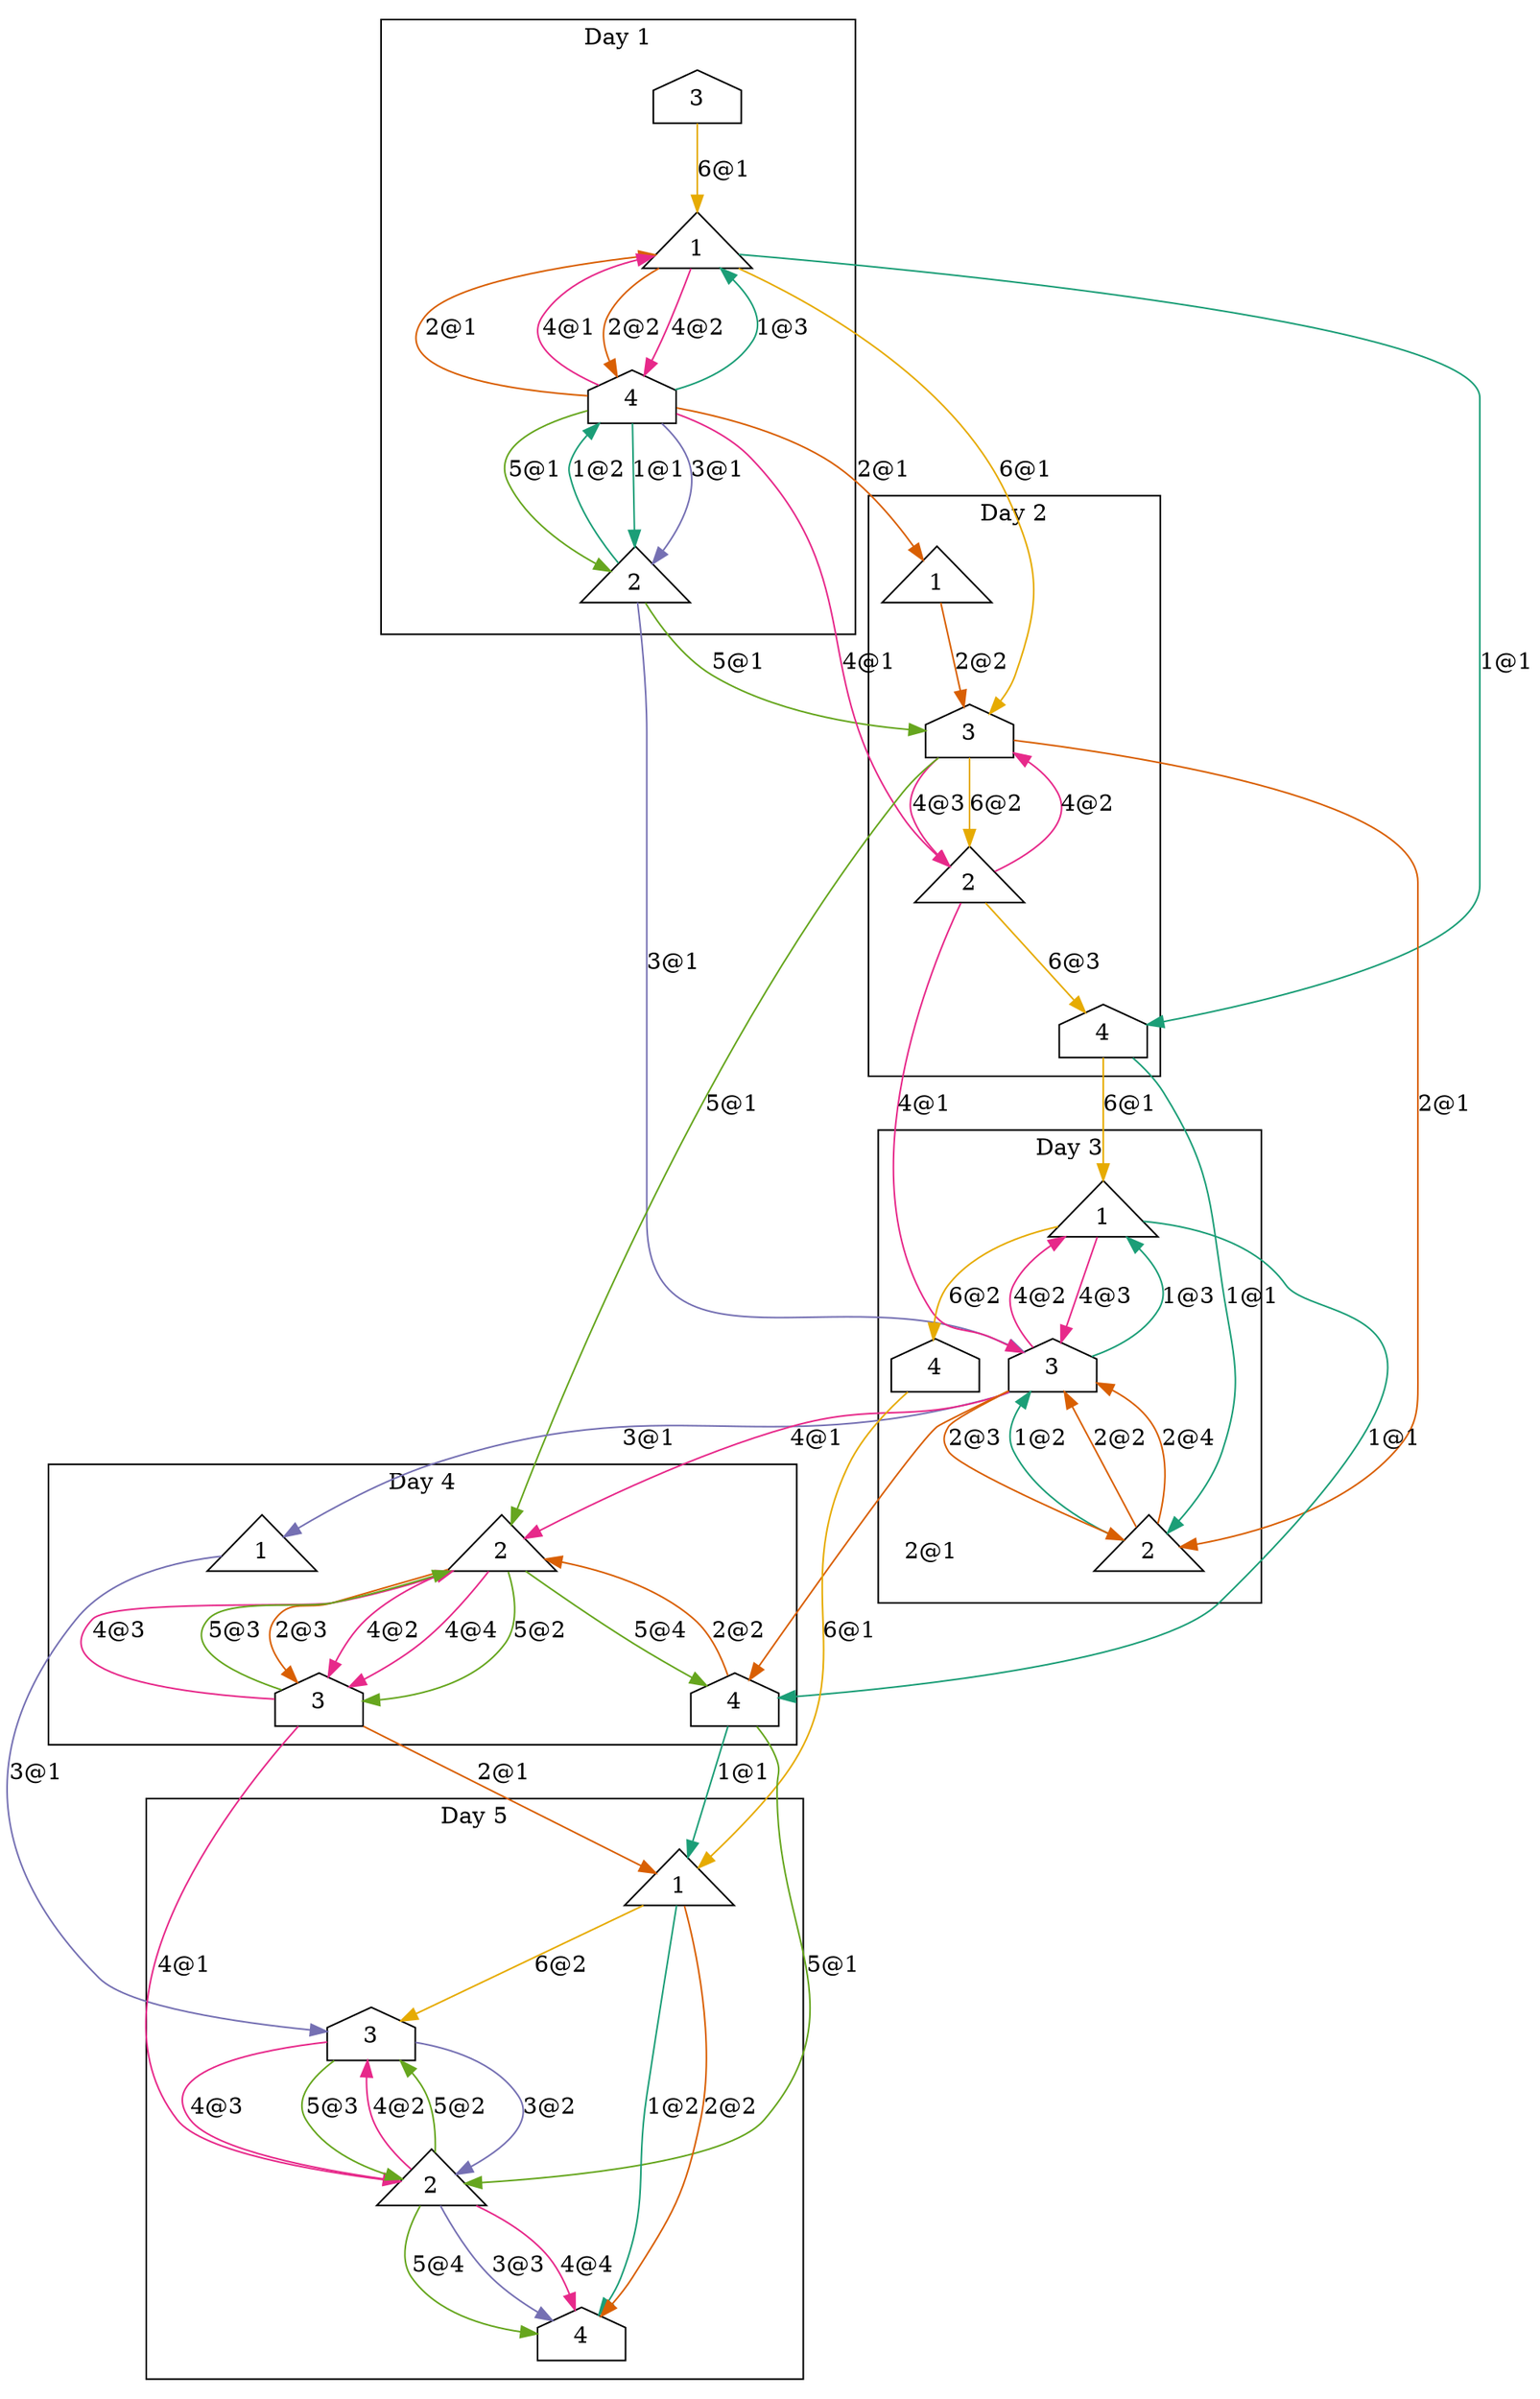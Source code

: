digraph TruckSchedule {
edge [colorscheme="dark28"];
subgraph cluster_1 {
label="Day 1";
color=black;
n1_1 [shape="triangle",label="1"];
n2_1 [shape="triangle",label="2"];
n3_1 [shape="house",label="3"];
n4_1 [shape="house",label="4"];
}
subgraph cluster_2 {
label="Day 2";
color=black;
n1_2 [shape="triangle",label="1"];
n2_2 [shape="triangle",label="2"];
n3_2 [shape="house",label="3"];
n4_2 [shape="house",label="4"];
}
subgraph cluster_3 {
label="Day 3";
color=black;
n1_3 [shape="triangle",label="1"];
n2_3 [shape="triangle",label="2"];
n3_3 [shape="house",label="3"];
n4_3 [shape="house",label="4"];
}
subgraph cluster_4 {
label="Day 4";
color=black;
n1_4 [shape="triangle",label="1"];
n2_4 [shape="triangle",label="2"];
n3_4 [shape="house",label="3"];
n4_4 [shape="house",label="4"];
}
subgraph cluster_5 {
label="Day 5";
color=black;
n1_5 [shape="triangle",label="1"];
n2_5 [shape="triangle",label="2"];
n3_5 [shape="house",label="3"];
n4_5 [shape="house",label="4"];
}
n4_1 -> n2_1 [label="1@1",color=1];
n2_1 -> n4_1 [label="1@2",color=1];
n4_1 -> n1_1 [label="1@3",color=1];
n1_1 -> n4_2 [label="1@1",color=1];
n4_2 -> n2_3 [label="1@1",color=1];
n2_3 -> n3_3 [label="1@2",color=1];
n3_3 -> n1_3 [label="1@3",color=1];
n1_3 -> n4_4 [label="1@1",color=1];
n4_4 -> n1_5 [label="1@1",color=1];
n1_5 -> n4_5 [label="1@2",color=1];
n4_1 -> n1_1 [label="2@1",color=2];
n1_1 -> n4_1 [label="2@2",color=2];
n4_1 -> n1_2 [label="2@1",color=2];
n1_2 -> n3_2 [label="2@2",color=2];
n3_2 -> n2_3 [label="2@1",color=2];
n2_3 -> n3_3 [label="2@2",color=2];
n3_3 -> n2_3 [label="2@3",color=2];
n2_3 -> n3_3 [label="2@4",color=2];
n3_3 -> n4_4 [label="2@1",color=2];
n4_4 -> n2_4 [label="2@2",color=2];
n2_4 -> n3_4 [label="2@3",color=2];
n3_4 -> n1_5 [label="2@1",color=2];
n1_5 -> n4_5 [label="2@2",color=2];
n4_1 -> n2_1 [label="3@1",color=3];
n2_1 -> n3_3 [label="3@1",color=3];
n3_3 -> n1_4 [label="3@1",color=3];
n1_4 -> n3_5 [label="3@1",color=3];
n3_5 -> n2_5 [label="3@2",color=3];
n2_5 -> n4_5 [label="3@3",color=3];
n4_1 -> n1_1 [label="4@1",color=4];
n1_1 -> n4_1 [label="4@2",color=4];
n4_1 -> n2_2 [label="4@1",color=4];
n2_2 -> n3_2 [label="4@2",color=4];
n3_2 -> n2_2 [label="4@3",color=4];
n2_2 -> n3_3 [label="4@1",color=4];
n3_3 -> n1_3 [label="4@2",color=4];
n1_3 -> n3_3 [label="4@3",color=4];
n3_3 -> n2_4 [label="4@1",color=4];
n2_4 -> n3_4 [label="4@2",color=4];
n3_4 -> n2_4 [label="4@3",color=4];
n2_4 -> n3_4 [label="4@4",color=4];
n3_4 -> n2_5 [label="4@1",color=4];
n2_5 -> n3_5 [label="4@2",color=4];
n3_5 -> n2_5 [label="4@3",color=4];
n2_5 -> n4_5 [label="4@4",color=4];
n4_1 -> n2_1 [label="5@1",color=5];
n2_1 -> n3_2 [label="5@1",color=5];
n3_2 -> n2_4 [label="5@1",color=5];
n2_4 -> n3_4 [label="5@2",color=5];
n3_4 -> n2_4 [label="5@3",color=5];
n2_4 -> n4_4 [label="5@4",color=5];
n4_4 -> n2_5 [label="5@1",color=5];
n2_5 -> n3_5 [label="5@2",color=5];
n3_5 -> n2_5 [label="5@3",color=5];
n2_5 -> n4_5 [label="5@4",color=5];
n3_1 -> n1_1 [label="6@1",color=6];
n1_1 -> n3_2 [label="6@1",color=6];
n3_2 -> n2_2 [label="6@2",color=6];
n2_2 -> n4_2 [label="6@3",color=6];
n4_2 -> n1_3 [label="6@1",color=6];
n1_3 -> n4_3 [label="6@2",color=6];
n4_3 -> n1_5 [label="6@1",color=6];
n1_5 -> n3_5 [label="6@2",color=6];
}
